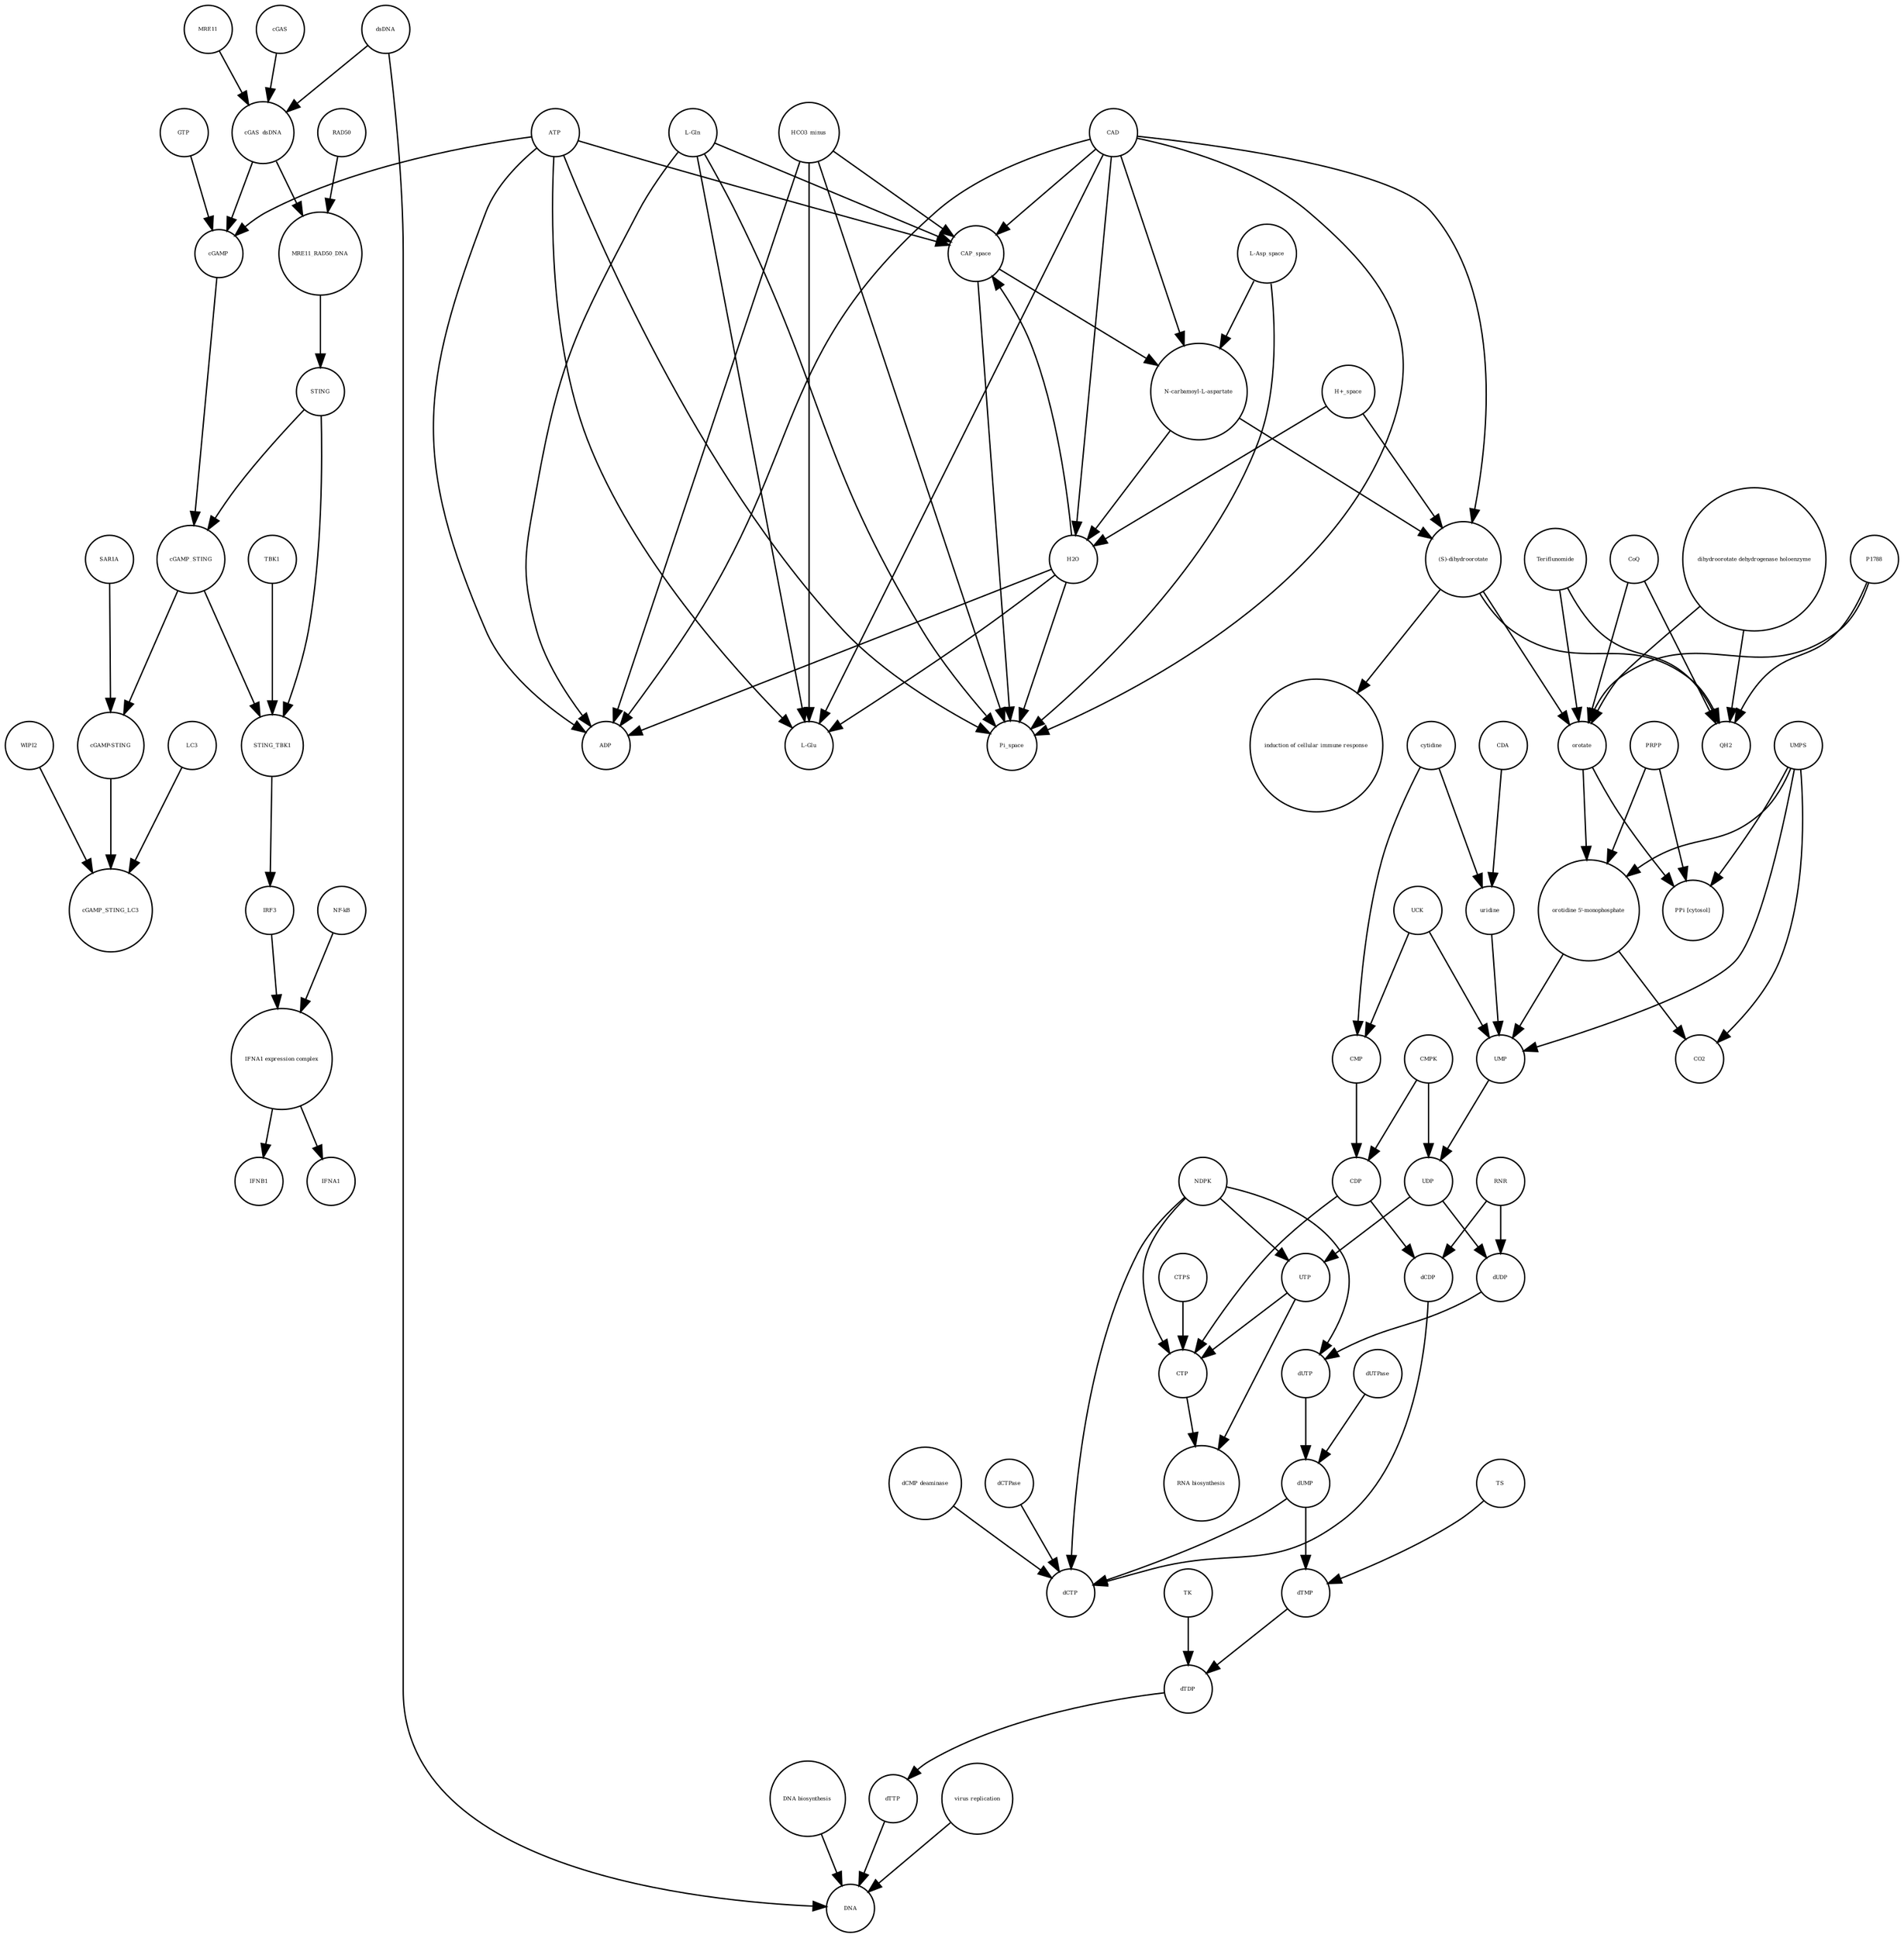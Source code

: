 strict digraph  {
UTP [annotation="", bipartite=0, cls="simple chemical", fontsize=4, label=UTP, shape=circle];
"RNA biosynthesis" [annotation="urn_miriam_obo.go_GO%3A0032774", bipartite=0, cls=phenotype, fontsize=4, label="RNA biosynthesis", shape=circle];
CTP [annotation="", bipartite=0, cls="simple chemical", fontsize=4, label=CTP, shape=circle];
"(S)-dihydroorotate" [annotation="", bipartite=0, cls="simple chemical", fontsize=4, label="(S)-dihydroorotate", shape=circle];
"induction of cellular immune response" [annotation="", bipartite=0, cls=phenotype, fontsize=4, label="induction of cellular immune response", shape=circle];
"L-Glu" [annotation="", bipartite=0, cls="simple chemical", fontsize=4, label="L-Glu", shape=circle];
H2O [annotation="", bipartite=0, cls="simple chemical", fontsize=4, label=H2O, shape=circle];
"H+_space" [annotation="", bipartite=0, cls="simple chemical", fontsize=4, label="H+_space", shape=circle];
dTMP [annotation="", bipartite=0, cls="simple chemical", fontsize=4, label=dTMP, shape=circle];
STING [annotation="", bipartite=0, cls="macromolecule multimer", fontsize=4, label=STING, shape=circle];
IFNA1 [annotation="", bipartite=0, cls="nucleic acid feature", fontsize=4, label=IFNA1, shape=circle];
IFNB1 [annotation="", bipartite=0, cls="nucleic acid feature", fontsize=4, label=IFNB1, shape=circle];
TS [annotation="", bipartite=0, cls=macromolecule, fontsize=4, label=TS, shape=circle];
CDP [annotation="", bipartite=0, cls="simple chemical", fontsize=4, label=CDP, shape=circle];
cGAMP_STING [annotation="", bipartite=0, cls=complex, fontsize=4, label=cGAMP_STING, shape=circle];
UMPS [annotation="", bipartite=0, cls="macromolecule multimer", fontsize=4, label=UMPS, shape=circle];
PRPP [annotation="", bipartite=0, cls="simple chemical", fontsize=4, label=PRPP, shape=circle];
dTTP [annotation="", bipartite=0, cls="simple chemical", fontsize=4, label=dTTP, shape=circle];
RNR [annotation="", bipartite=0, cls=macromolecule, fontsize=4, label=RNR, shape=circle];
MRE11_RAD50_DNA [annotation="", bipartite=0, cls=complex, fontsize=4, label=MRE11_RAD50_DNA, shape=circle];
"DNA biosynthesis" [annotation="urn_miriam_obo.go_GO%3A0071897", bipartite=0, cls=phenotype, fontsize=4, label="DNA biosynthesis", shape=circle];
IRF3 [annotation="", bipartite=0, cls="macromolecule multimer", fontsize=4, label=IRF3, shape=circle];
dCDP [annotation="", bipartite=0, cls="simple chemical", fontsize=4, label=dCDP, shape=circle];
SAR1A [annotation="", bipartite=0, cls=macromolecule, fontsize=4, label=SAR1A, shape=circle];
"dihydroorotate dehydrogenase holoenzyme" [annotation="", bipartite=0, cls="simple chemical", fontsize=4, label="dihydroorotate dehydrogenase holoenzyme", shape=circle];
TBK1 [annotation="", bipartite=0, cls=macromolecule, fontsize=4, label=TBK1, shape=circle];
CMP [annotation="", bipartite=0, cls="simple chemical", fontsize=4, label=CMP, shape=circle];
UDP [annotation="", bipartite=0, cls="simple chemical", fontsize=4, label=UDP, shape=circle];
dCTPase [annotation="", bipartite=0, cls=macromolecule, fontsize=4, label=dCTPase, shape=circle];
STING_TBK1 [annotation="", bipartite=0, cls=complex, fontsize=4, label=STING_TBK1, shape=circle];
"cGAMP-STING" [annotation="", bipartite=0, cls=complex, fontsize=4, label="cGAMP-STING", shape=circle];
LC3 [annotation="", bipartite=0, cls=macromolecule, fontsize=4, label=LC3, shape=circle];
P1788 [annotation="", bipartite=0, cls="simple chemical", fontsize=4, label=P1788, shape=circle];
CAD [annotation="", bipartite=0, cls=macromolecule, fontsize=4, label=CAD, shape=circle];
cGAS_dsDNA [annotation="", bipartite=0, cls=complex, fontsize=4, label=cGAS_dsDNA, shape=circle];
Teriflunomide [annotation="", bipartite=0, cls="simple chemical", fontsize=4, label=Teriflunomide, shape=circle];
HCO3_minus [annotation="", bipartite=0, cls="simple chemical", fontsize=4, label=HCO3_minus, shape=circle];
CDA [annotation="", bipartite=0, cls=macromolecule, fontsize=4, label=CDA, shape=circle];
TK [annotation="", bipartite=0, cls=macromolecule, fontsize=4, label=TK, shape=circle];
QH2 [annotation="", bipartite=0, cls="simple chemical", fontsize=4, label=QH2, shape=circle];
cGAMP [annotation="", bipartite=0, cls="simple chemical", fontsize=4, label=cGAMP, shape=circle];
uridine [annotation="", bipartite=0, cls="simple chemical", fontsize=4, label=uridine, shape=circle];
CTPS [annotation="", bipartite=0, cls=macromolecule, fontsize=4, label=CTPS, shape=circle];
cGAS [annotation="", bipartite=0, cls=macromolecule, fontsize=4, label=cGAS, shape=circle];
NDPK [annotation="", bipartite=0, cls=macromolecule, fontsize=4, label=NDPK, shape=circle];
dTDP [annotation="", bipartite=0, cls="simple chemical", fontsize=4, label=dTDP, shape=circle];
dsDNA [annotation="", bipartite=0, cls="simple chemical", fontsize=4, label=dsDNA, shape=circle];
UCK [annotation="", bipartite=0, cls=macromolecule, fontsize=4, label=UCK, shape=circle];
dCTP [annotation="", bipartite=0, cls="simple chemical", fontsize=4, label=dCTP, shape=circle];
CoQ [annotation="", bipartite=0, cls="simple chemical", fontsize=4, label=CoQ, shape=circle];
ADP [annotation="", bipartite=0, cls="simple chemical", fontsize=4, label=ADP, shape=circle];
"IFNA1 expression complex" [annotation="", bipartite=0, cls=complex, fontsize=4, label="IFNA1 expression complex", shape=circle];
UMP [annotation="", bipartite=0, cls="simple chemical", fontsize=4, label=UMP, shape=circle];
CAP_space [annotation="", bipartite=0, cls="simple chemical", fontsize=4, label=CAP_space, shape=circle];
RAD50 [annotation="", bipartite=0, cls="macromolecule multimer", fontsize=4, label=RAD50, shape=circle];
"orotidine 5'-monophosphate" [annotation="", bipartite=0, cls="simple chemical", fontsize=4, label="orotidine 5'-monophosphate", shape=circle];
DNA [annotation="", bipartite=0, cls="nucleic acid feature", fontsize=4, label=DNA, shape=circle];
dUDP [annotation="", bipartite=0, cls="simple chemical", fontsize=4, label=dUDP, shape=circle];
"NF-kB" [annotation="", bipartite=0, cls=complex, fontsize=4, label="NF-kB", shape=circle];
dUTPase [annotation="", bipartite=0, cls=macromolecule, fontsize=4, label=dUTPase, shape=circle];
WIPI2 [annotation="", bipartite=0, cls=macromolecule, fontsize=4, label=WIPI2, shape=circle];
cGAMP_STING_LC3 [annotation="", bipartite=0, cls=complex, fontsize=4, label=cGAMP_STING_LC3, shape=circle];
ATP [annotation="", bipartite=0, cls="simple chemical", fontsize=4, label=ATP, shape=circle];
"N-carbamoyl-L-aspartate" [annotation="", bipartite=0, cls="simple chemical", fontsize=4, label="N-carbamoyl-L-aspartate", shape=circle];
"PPi [cytosol]" [annotation="", bipartite=0, cls="simple chemical", fontsize=4, label="PPi [cytosol]", shape=circle];
orotate [annotation="", bipartite=0, cls="simple chemical", fontsize=4, label=orotate, shape=circle];
"L-Asp_space" [annotation="", bipartite=0, cls="simple chemical", fontsize=4, label="L-Asp_space", shape=circle];
MRE11 [annotation="", bipartite=0, cls="macromolecule multimer", fontsize=4, label=MRE11, shape=circle];
Pi_space [annotation="", bipartite=0, cls="simple chemical", fontsize=4, label=Pi_space, shape=circle];
"dCMP deaminase" [annotation="", bipartite=0, cls=macromolecule, fontsize=4, label="dCMP deaminase", shape=circle];
"L-Gln" [annotation="", bipartite=0, cls="simple chemical", fontsize=4, label="L-Gln", shape=circle];
CO2 [annotation="", bipartite=0, cls="simple chemical", fontsize=4, label=CO2, shape=circle];
"virus replication" [annotation="", bipartite=0, cls=phenotype, fontsize=4, label="virus replication", shape=circle];
dUTP [annotation="", bipartite=0, cls="simple chemical", fontsize=4, label=dUTP, shape=circle];
GTP [annotation="", bipartite=0, cls="simple chemical", fontsize=4, label=GTP, shape=circle];
dUMP [annotation="", bipartite=0, cls="simple chemical", fontsize=4, label=dUMP, shape=circle];
CMPK [annotation="", bipartite=0, cls=macromolecule, fontsize=4, label=CMPK, shape=circle];
cytidine [annotation="", bipartite=0, cls="simple chemical", fontsize=4, label=cytidine, shape=circle];
UTP -> "RNA biosynthesis"  [annotation="", interaction_type="necessary stimulation"];
UTP -> CTP  [annotation="", interaction_type=production];
CTP -> "RNA biosynthesis"  [annotation="", interaction_type="necessary stimulation"];
"(S)-dihydroorotate" -> "induction of cellular immune response"  [annotation="", interaction_type="necessary stimulation"];
"(S)-dihydroorotate" -> QH2  [annotation="", interaction_type=production];
"(S)-dihydroorotate" -> orotate  [annotation="", interaction_type=production];
H2O -> ADP  [annotation="", interaction_type=production];
H2O -> "L-Glu"  [annotation="", interaction_type=production];
H2O -> CAP_space  [annotation="", interaction_type=production];
H2O -> Pi_space  [annotation="", interaction_type=production];
"H+_space" -> H2O  [annotation="", interaction_type=production];
"H+_space" -> "(S)-dihydroorotate"  [annotation="", interaction_type=production];
dTMP -> dTDP  [annotation="", interaction_type=production];
STING -> STING_TBK1  [annotation="", interaction_type=production];
STING -> cGAMP_STING  [annotation="", interaction_type=production];
TS -> dTMP  [annotation="", interaction_type=catalysis];
CDP -> CTP  [annotation="", interaction_type=production];
CDP -> dCDP  [annotation="", interaction_type=production];
cGAMP_STING -> "cGAMP-STING"  [annotation="", interaction_type=production];
cGAMP_STING -> STING_TBK1  [annotation="", interaction_type=production];
UMPS -> "PPi [cytosol]"  [annotation=urn_miriam_reactome_REACT_1698, interaction_type=catalysis];
UMPS -> "orotidine 5'-monophosphate"  [annotation=urn_miriam_reactome_REACT_1698, interaction_type=catalysis];
UMPS -> CO2  [annotation=urn_miriam_reactome_REACT_1698, interaction_type=catalysis];
UMPS -> UMP  [annotation=urn_miriam_reactome_REACT_1698, interaction_type=catalysis];
PRPP -> "PPi [cytosol]"  [annotation="", interaction_type=production];
PRPP -> "orotidine 5'-monophosphate"  [annotation="", interaction_type=production];
dTTP -> DNA  [annotation="", interaction_type=production];
RNR -> dCDP  [annotation="", interaction_type=catalysis];
RNR -> dUDP  [annotation="", interaction_type=catalysis];
MRE11_RAD50_DNA -> STING  [annotation="", interaction_type=catalysis];
"DNA biosynthesis" -> DNA  [annotation="", interaction_type=catalysis];
IRF3 -> "IFNA1 expression complex"  [annotation="", interaction_type=production];
dCDP -> dCTP  [annotation="", interaction_type=production];
SAR1A -> "cGAMP-STING"  [annotation="", interaction_type=catalysis];
"dihydroorotate dehydrogenase holoenzyme" -> QH2  [annotation=urn_miriam_reactome_REACT_1698, interaction_type=catalysis];
"dihydroorotate dehydrogenase holoenzyme" -> orotate  [annotation=urn_miriam_reactome_REACT_1698, interaction_type=catalysis];
TBK1 -> STING_TBK1  [annotation="", interaction_type=production];
CMP -> CDP  [annotation="", interaction_type=production];
UDP -> dUDP  [annotation="", interaction_type=production];
UDP -> UTP  [annotation="", interaction_type=production];
dCTPase -> dCTP  [annotation="", interaction_type=catalysis];
STING_TBK1 -> IRF3  [annotation="", interaction_type=catalysis];
"cGAMP-STING" -> cGAMP_STING_LC3  [annotation="", interaction_type=production];
LC3 -> cGAMP_STING_LC3  [annotation="", interaction_type=production];
P1788 -> QH2  [annotation=urn_miriam_reactome_REACT_1698, interaction_type=inhibition];
P1788 -> orotate  [annotation=urn_miriam_reactome_REACT_1698, interaction_type=inhibition];
CAD -> "L-Glu"  [annotation=urn_miriam_reactome_REACT_1698, interaction_type=catalysis];
CAD -> ADP  [annotation=urn_miriam_reactome_REACT_1698, interaction_type=catalysis];
CAD -> CAP_space  [annotation=urn_miriam_reactome_REACT_1698, interaction_type=catalysis];
CAD -> Pi_space  [annotation=urn_miriam_reactome_REACT_1698, interaction_type=catalysis];
CAD -> "N-carbamoyl-L-aspartate"  [annotation=urn_miriam_reactome_REACT_1698, interaction_type=catalysis];
CAD -> H2O  [annotation=urn_miriam_reactome_REACT_1698, interaction_type=catalysis];
CAD -> "(S)-dihydroorotate"  [annotation=urn_miriam_reactome_REACT_1698, interaction_type=catalysis];
cGAS_dsDNA -> MRE11_RAD50_DNA  [annotation="", interaction_type=production];
cGAS_dsDNA -> cGAMP  [annotation="", interaction_type=catalysis];
Teriflunomide -> QH2  [annotation=urn_miriam_reactome_REACT_1698, interaction_type=inhibition];
Teriflunomide -> orotate  [annotation=urn_miriam_reactome_REACT_1698, interaction_type=inhibition];
HCO3_minus -> ADP  [annotation="", interaction_type=production];
HCO3_minus -> "L-Glu"  [annotation="", interaction_type=production];
HCO3_minus -> CAP_space  [annotation="", interaction_type=production];
HCO3_minus -> Pi_space  [annotation="", interaction_type=production];
CDA -> uridine  [annotation="", interaction_type=catalysis];
TK -> dTDP  [annotation="", interaction_type=catalysis];
cGAMP -> cGAMP_STING  [annotation="", interaction_type=production];
uridine -> UMP  [annotation="", interaction_type=production];
CTPS -> CTP  [annotation="", interaction_type=catalysis];
cGAS -> cGAS_dsDNA  [annotation="", interaction_type=production];
NDPK -> CTP  [annotation="", interaction_type=catalysis];
NDPK -> dUTP  [annotation="", interaction_type=catalysis];
NDPK -> UTP  [annotation="", interaction_type=catalysis];
NDPK -> dCTP  [annotation="", interaction_type=catalysis];
dTDP -> dTTP  [annotation="", interaction_type=production];
dsDNA -> cGAS_dsDNA  [annotation="", interaction_type=production];
dsDNA -> DNA  [annotation="", interaction_type=production];
UCK -> CMP  [annotation="", interaction_type=catalysis];
UCK -> UMP  [annotation="", interaction_type=catalysis];
CoQ -> QH2  [annotation="", interaction_type=production];
CoQ -> orotate  [annotation="", interaction_type=production];
"IFNA1 expression complex" -> IFNB1  [annotation="", interaction_type=stimulation];
"IFNA1 expression complex" -> IFNA1  [annotation="", interaction_type=stimulation];
UMP -> UDP  [annotation="", interaction_type=production];
CAP_space -> "N-carbamoyl-L-aspartate"  [annotation="", interaction_type=production];
CAP_space -> Pi_space  [annotation="", interaction_type=production];
RAD50 -> MRE11_RAD50_DNA  [annotation="", interaction_type=production];
"orotidine 5'-monophosphate" -> CO2  [annotation="", interaction_type=production];
"orotidine 5'-monophosphate" -> UMP  [annotation="", interaction_type=production];
dUDP -> dUTP  [annotation="", interaction_type=production];
"NF-kB" -> "IFNA1 expression complex"  [annotation="", interaction_type=production];
dUTPase -> dUMP  [annotation="", interaction_type=catalysis];
WIPI2 -> cGAMP_STING_LC3  [annotation="", interaction_type=catalysis];
ATP -> "L-Glu"  [annotation="", interaction_type=production];
ATP -> ADP  [annotation="", interaction_type=production];
ATP -> CAP_space  [annotation="", interaction_type=production];
ATP -> Pi_space  [annotation="", interaction_type=production];
ATP -> cGAMP  [annotation="", interaction_type=production];
"N-carbamoyl-L-aspartate" -> H2O  [annotation="", interaction_type=production];
"N-carbamoyl-L-aspartate" -> "(S)-dihydroorotate"  [annotation="", interaction_type=production];
orotate -> "PPi [cytosol]"  [annotation="", interaction_type=production];
orotate -> "orotidine 5'-monophosphate"  [annotation="", interaction_type=production];
"L-Asp_space" -> "N-carbamoyl-L-aspartate"  [annotation="", interaction_type=production];
"L-Asp_space" -> Pi_space  [annotation="", interaction_type=production];
MRE11 -> cGAS_dsDNA  [annotation="", interaction_type=production];
"dCMP deaminase" -> dCTP  [annotation="", interaction_type=catalysis];
"L-Gln" -> ADP  [annotation="", interaction_type=production];
"L-Gln" -> "L-Glu"  [annotation="", interaction_type=production];
"L-Gln" -> CAP_space  [annotation="", interaction_type=production];
"L-Gln" -> Pi_space  [annotation="", interaction_type=production];
"virus replication" -> DNA  [annotation="", interaction_type=inhibition];
dUTP -> dUMP  [annotation="", interaction_type=production];
GTP -> cGAMP  [annotation="", interaction_type=production];
dUMP -> dCTP  [annotation="", interaction_type=production];
dUMP -> dTMP  [annotation="", interaction_type=production];
CMPK -> UDP  [annotation="", interaction_type=catalysis];
CMPK -> CDP  [annotation="", interaction_type=catalysis];
cytidine -> uridine  [annotation="", interaction_type=production];
cytidine -> CMP  [annotation="", interaction_type=production];
}
